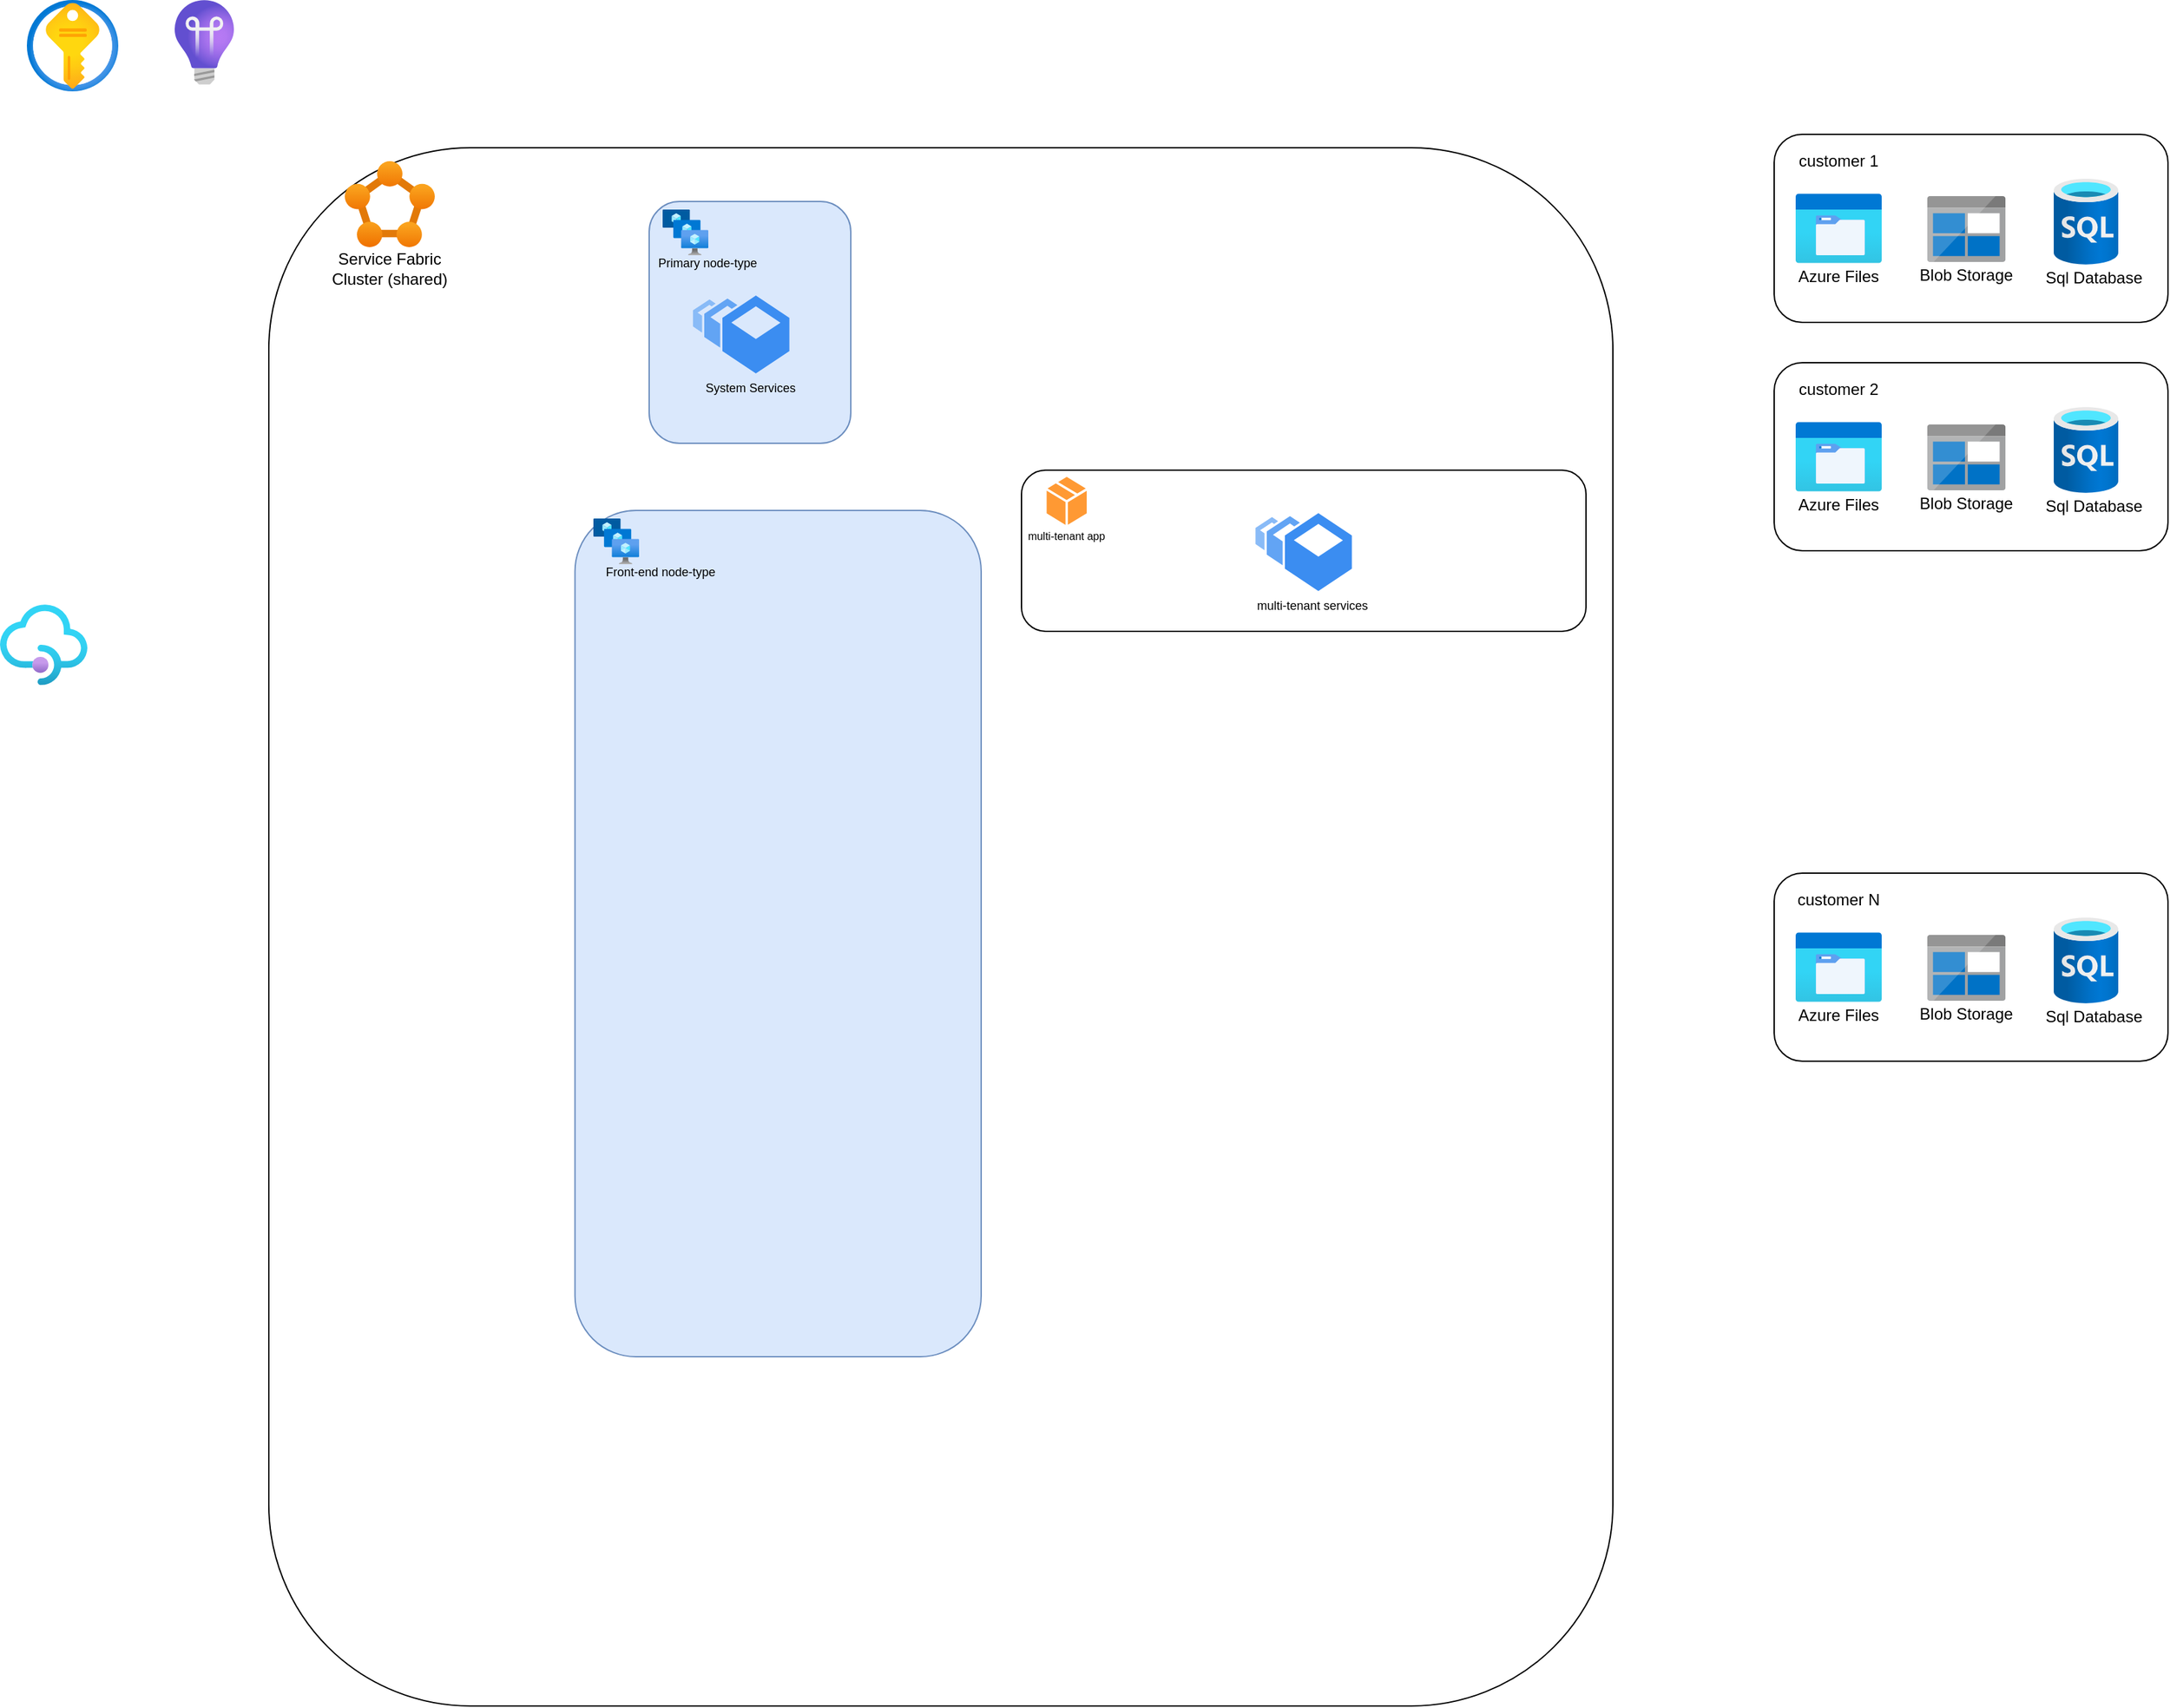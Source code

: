 <mxfile version="14.2.4" type="github">
  <diagram id="4QZvZbZm6D8ZqkDao2iP" name="Page-1">
    <mxGraphModel dx="2062" dy="1154" grid="1" gridSize="10" guides="1" tooltips="1" connect="1" arrows="1" fold="1" page="1" pageScale="1" pageWidth="850" pageHeight="1100" math="0" shadow="0">
      <root>
        <mxCell id="0" />
        <mxCell id="1" parent="0" />
        <mxCell id="j2AovLINqO8kEov4aPcL-5" value="" style="aspect=fixed;html=1;points=[];align=center;image;fontSize=12;image=img/lib/azure2/integration/API_Management_Services.svg;" vertex="1" parent="1">
          <mxGeometry x="60" y="480" width="65" height="60" as="geometry" />
        </mxCell>
        <mxCell id="j2AovLINqO8kEov4aPcL-7" value="" style="aspect=fixed;html=1;points=[];align=center;image;fontSize=12;image=img/lib/azure2/security/Key_Vaults.svg;" vertex="1" parent="1">
          <mxGeometry x="80" y="30" width="68" height="68" as="geometry" />
        </mxCell>
        <mxCell id="j2AovLINqO8kEov4aPcL-9" value="" style="aspect=fixed;html=1;points=[];align=center;image;fontSize=12;image=img/lib/azure2/devops/Application_Insights.svg;" vertex="1" parent="1">
          <mxGeometry x="190" y="30" width="44" height="63" as="geometry" />
        </mxCell>
        <mxCell id="j2AovLINqO8kEov4aPcL-23" value="" style="group" vertex="1" connectable="0" parent="1">
          <mxGeometry x="1380" y="130" width="293" height="140" as="geometry" />
        </mxCell>
        <mxCell id="j2AovLINqO8kEov4aPcL-21" value="" style="rounded=1;whiteSpace=wrap;html=1;" vertex="1" parent="j2AovLINqO8kEov4aPcL-23">
          <mxGeometry width="293" height="140" as="geometry" />
        </mxCell>
        <mxCell id="j2AovLINqO8kEov4aPcL-14" value="" style="group" vertex="1" connectable="0" parent="j2AovLINqO8kEov4aPcL-23">
          <mxGeometry x="13" y="44" width="70" height="72" as="geometry" />
        </mxCell>
        <mxCell id="j2AovLINqO8kEov4aPcL-10" value="" style="aspect=fixed;html=1;points=[];align=center;image;fontSize=12;image=img/lib/azure2/general/Storage_Azure_Files.svg;" vertex="1" parent="j2AovLINqO8kEov4aPcL-14">
          <mxGeometry x="3" width="64" height="52" as="geometry" />
        </mxCell>
        <mxCell id="j2AovLINqO8kEov4aPcL-12" value="Azure Files" style="text;html=1;strokeColor=none;fillColor=none;align=center;verticalAlign=middle;whiteSpace=wrap;rounded=0;" vertex="1" parent="j2AovLINqO8kEov4aPcL-14">
          <mxGeometry y="52" width="70" height="20" as="geometry" />
        </mxCell>
        <mxCell id="j2AovLINqO8kEov4aPcL-13" style="edgeStyle=orthogonalEdgeStyle;rounded=0;orthogonalLoop=1;jettySize=auto;html=1;exitX=0.5;exitY=1;exitDx=0;exitDy=0;" edge="1" parent="j2AovLINqO8kEov4aPcL-14" source="j2AovLINqO8kEov4aPcL-12" target="j2AovLINqO8kEov4aPcL-12">
          <mxGeometry relative="1" as="geometry" />
        </mxCell>
        <mxCell id="j2AovLINqO8kEov4aPcL-16" value="" style="group" vertex="1" connectable="0" parent="j2AovLINqO8kEov4aPcL-23">
          <mxGeometry x="103.0" y="46" width="80" height="69" as="geometry" />
        </mxCell>
        <mxCell id="j2AovLINqO8kEov4aPcL-11" value="" style="aspect=fixed;html=1;points=[];align=center;image;fontSize=12;image=img/lib/mscae/BlobBlock.svg;" vertex="1" parent="j2AovLINqO8kEov4aPcL-16">
          <mxGeometry x="10.84" width="58.33" height="49" as="geometry" />
        </mxCell>
        <mxCell id="j2AovLINqO8kEov4aPcL-15" value="Blob Storage" style="text;html=1;strokeColor=none;fillColor=none;align=center;verticalAlign=middle;whiteSpace=wrap;rounded=0;" vertex="1" parent="j2AovLINqO8kEov4aPcL-16">
          <mxGeometry y="49" width="80" height="20" as="geometry" />
        </mxCell>
        <mxCell id="j2AovLINqO8kEov4aPcL-20" value="" style="group" vertex="1" connectable="0" parent="j2AovLINqO8kEov4aPcL-23">
          <mxGeometry x="198" y="33" width="80" height="84" as="geometry" />
        </mxCell>
        <mxCell id="j2AovLINqO8kEov4aPcL-8" value="" style="aspect=fixed;html=1;points=[];align=center;image;fontSize=12;image=img/lib/azure2/databases/SQL_Database.svg;" vertex="1" parent="j2AovLINqO8kEov4aPcL-20">
          <mxGeometry x="10" width="48" height="64" as="geometry" />
        </mxCell>
        <mxCell id="j2AovLINqO8kEov4aPcL-17" value="Sql Database" style="text;html=1;strokeColor=none;fillColor=none;align=center;verticalAlign=middle;whiteSpace=wrap;rounded=0;" vertex="1" parent="j2AovLINqO8kEov4aPcL-20">
          <mxGeometry y="64" width="80" height="20" as="geometry" />
        </mxCell>
        <mxCell id="j2AovLINqO8kEov4aPcL-22" value="customer 1" style="text;html=1;strokeColor=none;fillColor=none;align=center;verticalAlign=middle;whiteSpace=wrap;rounded=0;" vertex="1" parent="j2AovLINqO8kEov4aPcL-23">
          <mxGeometry x="13" y="10" width="70" height="20" as="geometry" />
        </mxCell>
        <mxCell id="j2AovLINqO8kEov4aPcL-24" value="" style="group" vertex="1" connectable="0" parent="1">
          <mxGeometry x="1380" y="300" width="293" height="140" as="geometry" />
        </mxCell>
        <mxCell id="j2AovLINqO8kEov4aPcL-25" value="" style="rounded=1;whiteSpace=wrap;html=1;" vertex="1" parent="j2AovLINqO8kEov4aPcL-24">
          <mxGeometry width="293" height="140" as="geometry" />
        </mxCell>
        <mxCell id="j2AovLINqO8kEov4aPcL-26" value="" style="group" vertex="1" connectable="0" parent="j2AovLINqO8kEov4aPcL-24">
          <mxGeometry x="13" y="44" width="70" height="72" as="geometry" />
        </mxCell>
        <mxCell id="j2AovLINqO8kEov4aPcL-27" value="" style="aspect=fixed;html=1;points=[];align=center;image;fontSize=12;image=img/lib/azure2/general/Storage_Azure_Files.svg;" vertex="1" parent="j2AovLINqO8kEov4aPcL-26">
          <mxGeometry x="3" width="64" height="52" as="geometry" />
        </mxCell>
        <mxCell id="j2AovLINqO8kEov4aPcL-28" value="Azure Files" style="text;html=1;strokeColor=none;fillColor=none;align=center;verticalAlign=middle;whiteSpace=wrap;rounded=0;" vertex="1" parent="j2AovLINqO8kEov4aPcL-26">
          <mxGeometry y="52" width="70" height="20" as="geometry" />
        </mxCell>
        <mxCell id="j2AovLINqO8kEov4aPcL-29" style="edgeStyle=orthogonalEdgeStyle;rounded=0;orthogonalLoop=1;jettySize=auto;html=1;exitX=0.5;exitY=1;exitDx=0;exitDy=0;" edge="1" parent="j2AovLINqO8kEov4aPcL-26" source="j2AovLINqO8kEov4aPcL-28" target="j2AovLINqO8kEov4aPcL-28">
          <mxGeometry relative="1" as="geometry" />
        </mxCell>
        <mxCell id="j2AovLINqO8kEov4aPcL-30" value="" style="group" vertex="1" connectable="0" parent="j2AovLINqO8kEov4aPcL-24">
          <mxGeometry x="103.0" y="46" width="80" height="69" as="geometry" />
        </mxCell>
        <mxCell id="j2AovLINqO8kEov4aPcL-31" value="" style="aspect=fixed;html=1;points=[];align=center;image;fontSize=12;image=img/lib/mscae/BlobBlock.svg;" vertex="1" parent="j2AovLINqO8kEov4aPcL-30">
          <mxGeometry x="10.84" width="58.33" height="49" as="geometry" />
        </mxCell>
        <mxCell id="j2AovLINqO8kEov4aPcL-32" value="Blob Storage" style="text;html=1;strokeColor=none;fillColor=none;align=center;verticalAlign=middle;whiteSpace=wrap;rounded=0;" vertex="1" parent="j2AovLINqO8kEov4aPcL-30">
          <mxGeometry y="49" width="80" height="20" as="geometry" />
        </mxCell>
        <mxCell id="j2AovLINqO8kEov4aPcL-33" value="" style="group" vertex="1" connectable="0" parent="j2AovLINqO8kEov4aPcL-24">
          <mxGeometry x="198" y="33" width="80" height="84" as="geometry" />
        </mxCell>
        <mxCell id="j2AovLINqO8kEov4aPcL-34" value="" style="aspect=fixed;html=1;points=[];align=center;image;fontSize=12;image=img/lib/azure2/databases/SQL_Database.svg;" vertex="1" parent="j2AovLINqO8kEov4aPcL-33">
          <mxGeometry x="10" width="48" height="64" as="geometry" />
        </mxCell>
        <mxCell id="j2AovLINqO8kEov4aPcL-35" value="Sql Database" style="text;html=1;strokeColor=none;fillColor=none;align=center;verticalAlign=middle;whiteSpace=wrap;rounded=0;" vertex="1" parent="j2AovLINqO8kEov4aPcL-33">
          <mxGeometry y="64" width="80" height="20" as="geometry" />
        </mxCell>
        <mxCell id="j2AovLINqO8kEov4aPcL-36" value="customer 2" style="text;html=1;strokeColor=none;fillColor=none;align=center;verticalAlign=middle;whiteSpace=wrap;rounded=0;" vertex="1" parent="j2AovLINqO8kEov4aPcL-24">
          <mxGeometry x="13" y="10" width="70" height="20" as="geometry" />
        </mxCell>
        <mxCell id="j2AovLINqO8kEov4aPcL-37" value="" style="group" vertex="1" connectable="0" parent="1">
          <mxGeometry x="1380" y="680" width="293" height="140" as="geometry" />
        </mxCell>
        <mxCell id="j2AovLINqO8kEov4aPcL-38" value="" style="rounded=1;whiteSpace=wrap;html=1;" vertex="1" parent="j2AovLINqO8kEov4aPcL-37">
          <mxGeometry width="293" height="140" as="geometry" />
        </mxCell>
        <mxCell id="j2AovLINqO8kEov4aPcL-39" value="" style="group" vertex="1" connectable="0" parent="j2AovLINqO8kEov4aPcL-37">
          <mxGeometry x="13" y="44" width="70" height="72" as="geometry" />
        </mxCell>
        <mxCell id="j2AovLINqO8kEov4aPcL-40" value="" style="aspect=fixed;html=1;points=[];align=center;image;fontSize=12;image=img/lib/azure2/general/Storage_Azure_Files.svg;" vertex="1" parent="j2AovLINqO8kEov4aPcL-39">
          <mxGeometry x="3" width="64" height="52" as="geometry" />
        </mxCell>
        <mxCell id="j2AovLINqO8kEov4aPcL-41" value="Azure Files" style="text;html=1;strokeColor=none;fillColor=none;align=center;verticalAlign=middle;whiteSpace=wrap;rounded=0;" vertex="1" parent="j2AovLINqO8kEov4aPcL-39">
          <mxGeometry y="52" width="70" height="20" as="geometry" />
        </mxCell>
        <mxCell id="j2AovLINqO8kEov4aPcL-42" style="edgeStyle=orthogonalEdgeStyle;rounded=0;orthogonalLoop=1;jettySize=auto;html=1;exitX=0.5;exitY=1;exitDx=0;exitDy=0;" edge="1" parent="j2AovLINqO8kEov4aPcL-39" source="j2AovLINqO8kEov4aPcL-41" target="j2AovLINqO8kEov4aPcL-41">
          <mxGeometry relative="1" as="geometry" />
        </mxCell>
        <mxCell id="j2AovLINqO8kEov4aPcL-43" value="" style="group" vertex="1" connectable="0" parent="j2AovLINqO8kEov4aPcL-37">
          <mxGeometry x="103.0" y="46" width="80" height="69" as="geometry" />
        </mxCell>
        <mxCell id="j2AovLINqO8kEov4aPcL-44" value="" style="aspect=fixed;html=1;points=[];align=center;image;fontSize=12;image=img/lib/mscae/BlobBlock.svg;" vertex="1" parent="j2AovLINqO8kEov4aPcL-43">
          <mxGeometry x="10.84" width="58.33" height="49" as="geometry" />
        </mxCell>
        <mxCell id="j2AovLINqO8kEov4aPcL-45" value="Blob Storage" style="text;html=1;strokeColor=none;fillColor=none;align=center;verticalAlign=middle;whiteSpace=wrap;rounded=0;" vertex="1" parent="j2AovLINqO8kEov4aPcL-43">
          <mxGeometry y="49" width="80" height="20" as="geometry" />
        </mxCell>
        <mxCell id="j2AovLINqO8kEov4aPcL-46" value="" style="group" vertex="1" connectable="0" parent="j2AovLINqO8kEov4aPcL-37">
          <mxGeometry x="198" y="33" width="80" height="84" as="geometry" />
        </mxCell>
        <mxCell id="j2AovLINqO8kEov4aPcL-47" value="" style="aspect=fixed;html=1;points=[];align=center;image;fontSize=12;image=img/lib/azure2/databases/SQL_Database.svg;" vertex="1" parent="j2AovLINqO8kEov4aPcL-46">
          <mxGeometry x="10" width="48" height="64" as="geometry" />
        </mxCell>
        <mxCell id="j2AovLINqO8kEov4aPcL-48" value="Sql Database" style="text;html=1;strokeColor=none;fillColor=none;align=center;verticalAlign=middle;whiteSpace=wrap;rounded=0;" vertex="1" parent="j2AovLINqO8kEov4aPcL-46">
          <mxGeometry y="64" width="80" height="20" as="geometry" />
        </mxCell>
        <mxCell id="j2AovLINqO8kEov4aPcL-49" value="customer N" style="text;html=1;strokeColor=none;fillColor=none;align=center;verticalAlign=middle;whiteSpace=wrap;rounded=0;" vertex="1" parent="j2AovLINqO8kEov4aPcL-37">
          <mxGeometry x="13" y="10" width="70" height="20" as="geometry" />
        </mxCell>
        <mxCell id="j2AovLINqO8kEov4aPcL-50" value="" style="rounded=1;whiteSpace=wrap;html=1;" vertex="1" parent="1">
          <mxGeometry x="260" y="140" width="1000" height="1160" as="geometry" />
        </mxCell>
        <mxCell id="j2AovLINqO8kEov4aPcL-52" value="" style="group" vertex="1" connectable="0" parent="1">
          <mxGeometry x="290" y="150" width="120" height="90" as="geometry" />
        </mxCell>
        <mxCell id="j2AovLINqO8kEov4aPcL-1" value="" style="aspect=fixed;html=1;points=[];align=center;image;fontSize=12;image=img/lib/azure2/compute/Service_Fabric_Clusters.svg;" vertex="1" parent="j2AovLINqO8kEov4aPcL-52">
          <mxGeometry x="26.5" width="67" height="64" as="geometry" />
        </mxCell>
        <mxCell id="j2AovLINqO8kEov4aPcL-51" value="Service Fabric Cluster (shared)" style="text;html=1;strokeColor=none;fillColor=none;align=center;verticalAlign=middle;whiteSpace=wrap;rounded=0;" vertex="1" parent="j2AovLINqO8kEov4aPcL-52">
          <mxGeometry y="70" width="120" height="20" as="geometry" />
        </mxCell>
        <mxCell id="j2AovLINqO8kEov4aPcL-58" value="" style="group" vertex="1" connectable="0" parent="1">
          <mxGeometry x="470" y="410" width="320" height="630" as="geometry" />
        </mxCell>
        <mxCell id="j2AovLINqO8kEov4aPcL-55" value="" style="rounded=1;whiteSpace=wrap;html=1;fillColor=#dae8fc;strokeColor=#6c8ebf;" vertex="1" parent="j2AovLINqO8kEov4aPcL-58">
          <mxGeometry x="17.79" width="302.21" height="630" as="geometry" />
        </mxCell>
        <mxCell id="j2AovLINqO8kEov4aPcL-53" value="" style="aspect=fixed;html=1;points=[];align=center;image;fontSize=12;image=img/lib/azure2/compute/VM_Scale_Sets.svg;" vertex="1" parent="j2AovLINqO8kEov4aPcL-58">
          <mxGeometry x="31.466" y="6" width="34" height="34" as="geometry" />
        </mxCell>
        <mxCell id="j2AovLINqO8kEov4aPcL-56" value="&lt;font style=&quot;font-size: 9px&quot;&gt;Front-end node-type&lt;/font&gt;" style="text;html=1;strokeColor=none;fillColor=none;align=center;verticalAlign=middle;whiteSpace=wrap;rounded=0;" vertex="1" parent="j2AovLINqO8kEov4aPcL-58">
          <mxGeometry x="17.785" y="35" width="127.233" height="20" as="geometry" />
        </mxCell>
        <mxCell id="j2AovLINqO8kEov4aPcL-59" value="" style="group" vertex="1" connectable="0" parent="1">
          <mxGeometry x="530" y="180" width="163" height="180" as="geometry" />
        </mxCell>
        <mxCell id="j2AovLINqO8kEov4aPcL-60" value="" style="rounded=1;whiteSpace=wrap;html=1;fillColor=#dae8fc;strokeColor=#6c8ebf;" vertex="1" parent="j2AovLINqO8kEov4aPcL-59">
          <mxGeometry x="13" width="150" height="180" as="geometry" />
        </mxCell>
        <mxCell id="j2AovLINqO8kEov4aPcL-61" value="" style="aspect=fixed;html=1;points=[];align=center;image;fontSize=12;image=img/lib/azure2/compute/VM_Scale_Sets.svg;" vertex="1" parent="j2AovLINqO8kEov4aPcL-59">
          <mxGeometry x="23" y="6" width="34" height="34" as="geometry" />
        </mxCell>
        <mxCell id="j2AovLINqO8kEov4aPcL-62" value="&lt;font style=&quot;font-size: 9px&quot;&gt;Primary node-type&lt;/font&gt;" style="text;html=1;strokeColor=none;fillColor=none;align=center;verticalAlign=middle;whiteSpace=wrap;rounded=0;" vertex="1" parent="j2AovLINqO8kEov4aPcL-59">
          <mxGeometry x="10" y="35" width="93" height="20" as="geometry" />
        </mxCell>
        <mxCell id="j2AovLINqO8kEov4aPcL-67" value="" style="html=1;aspect=fixed;strokeColor=none;shadow=0;align=center;verticalAlign=top;fillColor=#3B8DF1;shape=mxgraph.gcp2.bucket_scale" vertex="1" parent="j2AovLINqO8kEov4aPcL-59">
          <mxGeometry x="45.7" y="70" width="71.6" height="58" as="geometry" />
        </mxCell>
        <mxCell id="j2AovLINqO8kEov4aPcL-69" value="&lt;font style=&quot;font-size: 9px&quot;&gt;System Services&lt;/font&gt;" style="text;html=1;strokeColor=none;fillColor=none;align=center;verticalAlign=middle;whiteSpace=wrap;rounded=0;" vertex="1" parent="j2AovLINqO8kEov4aPcL-59">
          <mxGeometry x="41.5" y="128" width="93" height="20" as="geometry" />
        </mxCell>
        <mxCell id="j2AovLINqO8kEov4aPcL-81" value="" style="group" vertex="1" connectable="0" parent="1">
          <mxGeometry x="820" y="380" width="420" height="120" as="geometry" />
        </mxCell>
        <mxCell id="j2AovLINqO8kEov4aPcL-72" value="" style="rounded=1;whiteSpace=wrap;html=1;" vertex="1" parent="j2AovLINqO8kEov4aPcL-81">
          <mxGeometry width="420" height="120" as="geometry" />
        </mxCell>
        <mxCell id="j2AovLINqO8kEov4aPcL-77" value="" style="html=1;aspect=fixed;strokeColor=none;shadow=0;align=center;verticalAlign=top;fillColor=#3B8DF1;shape=mxgraph.gcp2.bucket_scale" vertex="1" parent="j2AovLINqO8kEov4aPcL-81">
          <mxGeometry x="174.2" y="32" width="71.6" height="58" as="geometry" />
        </mxCell>
        <mxCell id="j2AovLINqO8kEov4aPcL-78" value="&lt;font style=&quot;font-size: 9px&quot;&gt;multi-tenant services&lt;/font&gt;" style="text;html=1;strokeColor=none;fillColor=none;align=center;verticalAlign=middle;whiteSpace=wrap;rounded=0;" vertex="1" parent="j2AovLINqO8kEov4aPcL-81">
          <mxGeometry x="170" y="90" width="93" height="20" as="geometry" />
        </mxCell>
        <mxCell id="j2AovLINqO8kEov4aPcL-73" value="" style="group" vertex="1" connectable="0" parent="j2AovLINqO8kEov4aPcL-81">
          <mxGeometry y="10" width="65.25" height="50" as="geometry" />
        </mxCell>
        <mxCell id="j2AovLINqO8kEov4aPcL-70" value="" style="verticalLabelPosition=bottom;html=1;verticalAlign=top;align=center;strokeColor=none;shape=mxgraph.azure.cloud_service_package_file;fillColor=#FF9933;" vertex="1" parent="j2AovLINqO8kEov4aPcL-73">
          <mxGeometry x="18.716" y="-5" width="29.819" height="35.714" as="geometry" />
        </mxCell>
        <mxCell id="j2AovLINqO8kEov4aPcL-71" value="&lt;font style=&quot;font-size: 8px&quot;&gt;multi-tenant app&lt;/font&gt;" style="text;html=1;strokeColor=none;fillColor=none;align=center;verticalAlign=middle;whiteSpace=wrap;rounded=0;" vertex="1" parent="j2AovLINqO8kEov4aPcL-73">
          <mxGeometry x="1" y="30.714" width="65.25" height="14.286" as="geometry" />
        </mxCell>
      </root>
    </mxGraphModel>
  </diagram>
</mxfile>
